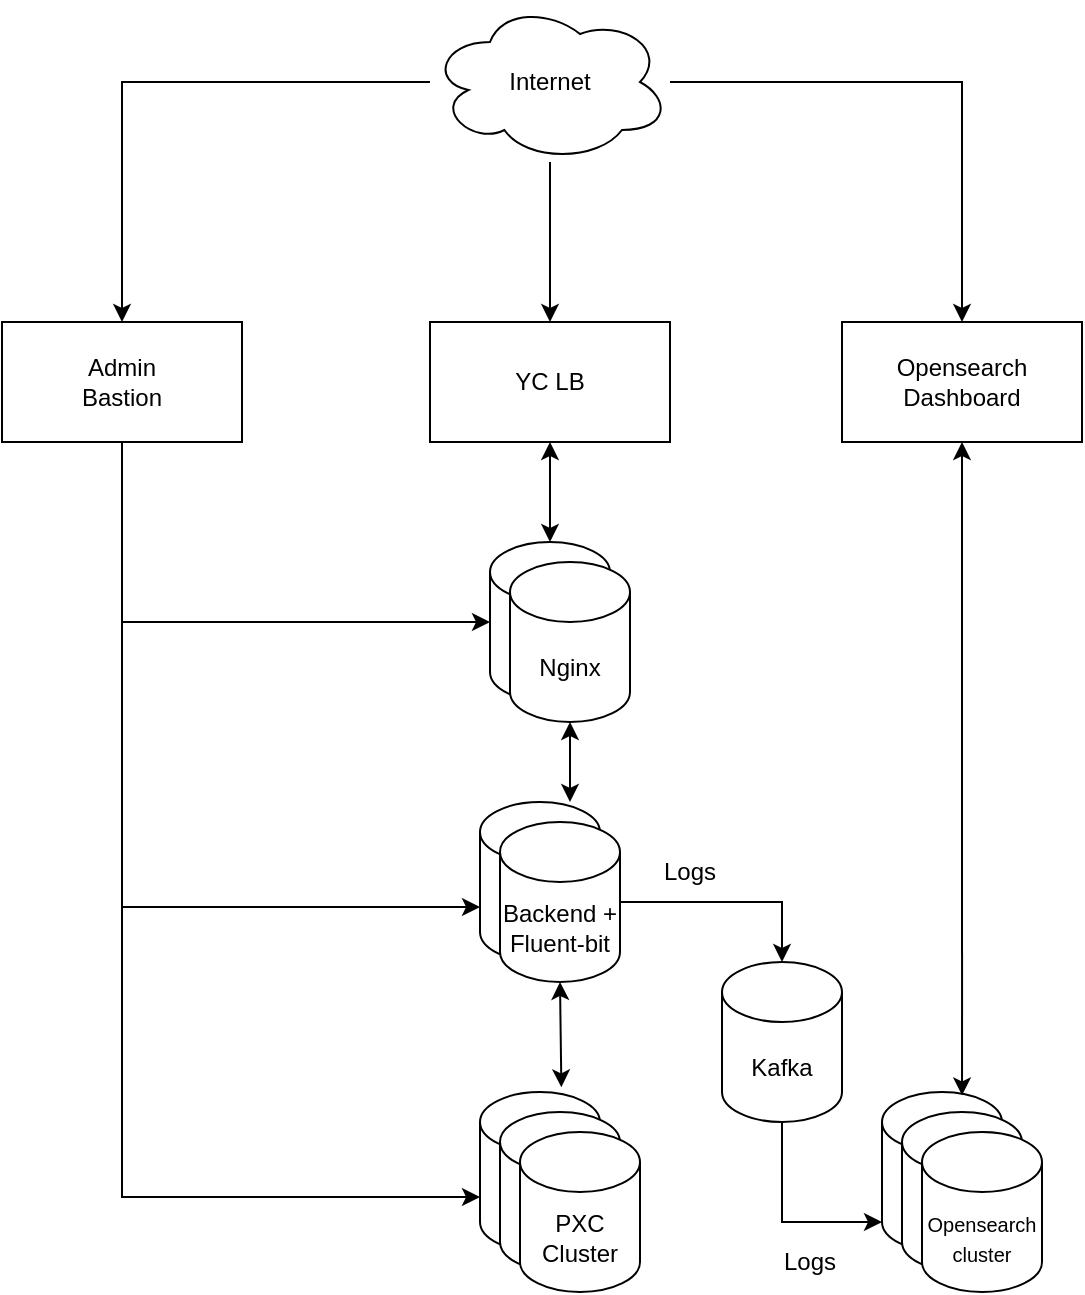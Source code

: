 <mxfile version="22.1.17" type="device">
  <diagram name="Страница — 1" id="SWLcVmn2w8-oUVrIP8EW">
    <mxGraphModel dx="2074" dy="1140" grid="1" gridSize="10" guides="1" tooltips="1" connect="1" arrows="1" fold="1" page="1" pageScale="1" pageWidth="827" pageHeight="1169" math="0" shadow="0">
      <root>
        <mxCell id="0" />
        <mxCell id="1" parent="0" />
        <mxCell id="gHH44tUbJipPFbH2hdy1-1" value="" style="shape=cylinder3;whiteSpace=wrap;html=1;boundedLbl=1;backgroundOutline=1;size=15;" parent="1" vertex="1">
          <mxGeometry x="369" y="665" width="60" height="80" as="geometry" />
        </mxCell>
        <mxCell id="gHH44tUbJipPFbH2hdy1-19" style="edgeStyle=orthogonalEdgeStyle;rounded=0;orthogonalLoop=1;jettySize=auto;html=1;" parent="1" source="gHH44tUbJipPFbH2hdy1-2" target="gHH44tUbJipPFbH2hdy1-15" edge="1">
          <mxGeometry relative="1" as="geometry" />
        </mxCell>
        <mxCell id="gHH44tUbJipPFbH2hdy1-20" style="edgeStyle=orthogonalEdgeStyle;rounded=0;orthogonalLoop=1;jettySize=auto;html=1;entryX=0.5;entryY=0;entryDx=0;entryDy=0;" parent="1" source="gHH44tUbJipPFbH2hdy1-2" target="gHH44tUbJipPFbH2hdy1-18" edge="1">
          <mxGeometry relative="1" as="geometry" />
        </mxCell>
        <mxCell id="gHH44tUbJipPFbH2hdy1-22" style="edgeStyle=orthogonalEdgeStyle;rounded=0;orthogonalLoop=1;jettySize=auto;html=1;entryX=0.5;entryY=0;entryDx=0;entryDy=0;" parent="1" source="gHH44tUbJipPFbH2hdy1-2" target="gHH44tUbJipPFbH2hdy1-21" edge="1">
          <mxGeometry relative="1" as="geometry" />
        </mxCell>
        <mxCell id="gHH44tUbJipPFbH2hdy1-2" value="Internet" style="ellipse;shape=cloud;whiteSpace=wrap;html=1;" parent="1" vertex="1">
          <mxGeometry x="344" y="120" width="120" height="80" as="geometry" />
        </mxCell>
        <mxCell id="gHH44tUbJipPFbH2hdy1-3" value="" style="shape=cylinder3;whiteSpace=wrap;html=1;boundedLbl=1;backgroundOutline=1;size=15;" parent="1" vertex="1">
          <mxGeometry x="379" y="675" width="60" height="80" as="geometry" />
        </mxCell>
        <mxCell id="gHH44tUbJipPFbH2hdy1-4" value="PXC Cluster" style="shape=cylinder3;whiteSpace=wrap;html=1;boundedLbl=1;backgroundOutline=1;size=15;" parent="1" vertex="1">
          <mxGeometry x="389" y="685" width="60" height="80" as="geometry" />
        </mxCell>
        <mxCell id="gHH44tUbJipPFbH2hdy1-6" value="" style="shape=cylinder3;whiteSpace=wrap;html=1;boundedLbl=1;backgroundOutline=1;size=15;" parent="1" vertex="1">
          <mxGeometry x="369" y="520" width="60" height="80" as="geometry" />
        </mxCell>
        <mxCell id="gHH44tUbJipPFbH2hdy1-33" style="edgeStyle=orthogonalEdgeStyle;rounded=0;orthogonalLoop=1;jettySize=auto;html=1;entryX=0.5;entryY=0;entryDx=0;entryDy=0;entryPerimeter=0;" parent="1" source="gHH44tUbJipPFbH2hdy1-7" edge="1" target="w4JY9uhTYFdQ_E_2Ne8X-2">
          <mxGeometry relative="1" as="geometry">
            <mxPoint x="520" y="570" as="targetPoint" />
          </mxGeometry>
        </mxCell>
        <mxCell id="gHH44tUbJipPFbH2hdy1-7" value="Backend +&lt;br&gt;Fluent-bit" style="shape=cylinder3;whiteSpace=wrap;html=1;boundedLbl=1;backgroundOutline=1;size=15;" parent="1" vertex="1">
          <mxGeometry x="379" y="530" width="60" height="80" as="geometry" />
        </mxCell>
        <mxCell id="gHH44tUbJipPFbH2hdy1-8" value="" style="endArrow=classic;startArrow=classic;html=1;rounded=0;entryX=0.5;entryY=1;entryDx=0;entryDy=0;entryPerimeter=0;exitX=0.678;exitY=-0.029;exitDx=0;exitDy=0;exitPerimeter=0;" parent="1" source="gHH44tUbJipPFbH2hdy1-1" target="gHH44tUbJipPFbH2hdy1-7" edge="1">
          <mxGeometry width="50" height="50" relative="1" as="geometry">
            <mxPoint x="-96" y="790" as="sourcePoint" />
            <mxPoint x="-46" y="740" as="targetPoint" />
          </mxGeometry>
        </mxCell>
        <mxCell id="gHH44tUbJipPFbH2hdy1-11" value="" style="shape=cylinder3;whiteSpace=wrap;html=1;boundedLbl=1;backgroundOutline=1;size=15;" parent="1" vertex="1">
          <mxGeometry x="374" y="390" width="60" height="80" as="geometry" />
        </mxCell>
        <mxCell id="gHH44tUbJipPFbH2hdy1-14" value="Nginx" style="shape=cylinder3;whiteSpace=wrap;html=1;boundedLbl=1;backgroundOutline=1;size=15;" parent="1" vertex="1">
          <mxGeometry x="384" y="400" width="60" height="80" as="geometry" />
        </mxCell>
        <mxCell id="gHH44tUbJipPFbH2hdy1-15" value="YC LB" style="rounded=0;whiteSpace=wrap;html=1;" parent="1" vertex="1">
          <mxGeometry x="344" y="280" width="120" height="60" as="geometry" />
        </mxCell>
        <mxCell id="gHH44tUbJipPFbH2hdy1-16" value="" style="endArrow=classic;startArrow=classic;html=1;rounded=0;entryX=0.5;entryY=1;entryDx=0;entryDy=0;entryPerimeter=0;" parent="1" target="gHH44tUbJipPFbH2hdy1-14" edge="1">
          <mxGeometry width="50" height="50" relative="1" as="geometry">
            <mxPoint x="414" y="520" as="sourcePoint" />
            <mxPoint x="419" y="620" as="targetPoint" />
            <Array as="points" />
          </mxGeometry>
        </mxCell>
        <mxCell id="gHH44tUbJipPFbH2hdy1-17" value="" style="endArrow=classic;startArrow=classic;html=1;rounded=0;entryX=0.5;entryY=1;entryDx=0;entryDy=0;exitX=0.5;exitY=0;exitDx=0;exitDy=0;exitPerimeter=0;" parent="1" source="gHH44tUbJipPFbH2hdy1-11" target="gHH44tUbJipPFbH2hdy1-15" edge="1">
          <mxGeometry width="50" height="50" relative="1" as="geometry">
            <mxPoint x="329" y="410" as="sourcePoint" />
            <mxPoint x="379" y="360" as="targetPoint" />
          </mxGeometry>
        </mxCell>
        <mxCell id="gHH44tUbJipPFbH2hdy1-18" value="Admin&lt;br&gt;Bastion" style="rounded=0;whiteSpace=wrap;html=1;" parent="1" vertex="1">
          <mxGeometry x="130" y="280" width="120" height="60" as="geometry" />
        </mxCell>
        <mxCell id="gHH44tUbJipPFbH2hdy1-21" value="Opensearch Dashboard" style="rounded=0;whiteSpace=wrap;html=1;" parent="1" vertex="1">
          <mxGeometry x="550" y="280" width="120" height="60" as="geometry" />
        </mxCell>
        <mxCell id="gHH44tUbJipPFbH2hdy1-23" style="edgeStyle=orthogonalEdgeStyle;rounded=0;orthogonalLoop=1;jettySize=auto;html=1;entryX=0;entryY=0.5;entryDx=0;entryDy=0;entryPerimeter=0;exitX=0.5;exitY=1;exitDx=0;exitDy=0;" parent="1" source="gHH44tUbJipPFbH2hdy1-18" target="gHH44tUbJipPFbH2hdy1-11" edge="1">
          <mxGeometry relative="1" as="geometry" />
        </mxCell>
        <mxCell id="gHH44tUbJipPFbH2hdy1-24" style="edgeStyle=orthogonalEdgeStyle;rounded=0;orthogonalLoop=1;jettySize=auto;html=1;entryX=0;entryY=0;entryDx=0;entryDy=52.5;entryPerimeter=0;exitX=0.5;exitY=1;exitDx=0;exitDy=0;" parent="1" source="gHH44tUbJipPFbH2hdy1-18" target="gHH44tUbJipPFbH2hdy1-6" edge="1">
          <mxGeometry relative="1" as="geometry" />
        </mxCell>
        <mxCell id="gHH44tUbJipPFbH2hdy1-25" style="edgeStyle=orthogonalEdgeStyle;rounded=0;orthogonalLoop=1;jettySize=auto;html=1;entryX=0;entryY=0;entryDx=0;entryDy=52.5;entryPerimeter=0;exitX=0.5;exitY=1;exitDx=0;exitDy=0;" parent="1" source="gHH44tUbJipPFbH2hdy1-18" target="gHH44tUbJipPFbH2hdy1-1" edge="1">
          <mxGeometry relative="1" as="geometry" />
        </mxCell>
        <mxCell id="gHH44tUbJipPFbH2hdy1-26" value="" style="shape=cylinder3;whiteSpace=wrap;html=1;boundedLbl=1;backgroundOutline=1;size=15;" parent="1" vertex="1">
          <mxGeometry x="570" y="665" width="60" height="80" as="geometry" />
        </mxCell>
        <mxCell id="gHH44tUbJipPFbH2hdy1-27" value="" style="shape=cylinder3;whiteSpace=wrap;html=1;boundedLbl=1;backgroundOutline=1;size=15;" parent="1" vertex="1">
          <mxGeometry x="580" y="675" width="60" height="80" as="geometry" />
        </mxCell>
        <mxCell id="gHH44tUbJipPFbH2hdy1-28" value="&lt;font style=&quot;font-size: 10px;&quot;&gt;Opensearch&lt;br&gt;cluster&lt;/font&gt;" style="shape=cylinder3;whiteSpace=wrap;html=1;boundedLbl=1;backgroundOutline=1;size=15;" parent="1" vertex="1">
          <mxGeometry x="590" y="685" width="60" height="80" as="geometry" />
        </mxCell>
        <mxCell id="gHH44tUbJipPFbH2hdy1-29" value="" style="endArrow=classic;startArrow=classic;html=1;rounded=0;entryX=0.5;entryY=1;entryDx=0;entryDy=0;exitX=0.667;exitY=0.021;exitDx=0;exitDy=0;exitPerimeter=0;" parent="1" source="gHH44tUbJipPFbH2hdy1-26" target="gHH44tUbJipPFbH2hdy1-21" edge="1">
          <mxGeometry width="50" height="50" relative="1" as="geometry">
            <mxPoint x="90" y="610" as="sourcePoint" />
            <mxPoint x="140" y="560" as="targetPoint" />
          </mxGeometry>
        </mxCell>
        <mxCell id="gHH44tUbJipPFbH2hdy1-36" value="" style="endArrow=classic;html=1;rounded=0;entryX=0;entryY=1;entryDx=0;entryDy=-15;entryPerimeter=0;exitX=0.5;exitY=1;exitDx=0;exitDy=0;exitPerimeter=0;" parent="1" target="gHH44tUbJipPFbH2hdy1-26" edge="1" source="w4JY9uhTYFdQ_E_2Ne8X-2">
          <mxGeometry width="50" height="50" relative="1" as="geometry">
            <mxPoint x="520" y="570" as="sourcePoint" />
            <mxPoint x="520" y="800" as="targetPoint" />
            <Array as="points">
              <mxPoint x="520" y="730" />
            </Array>
          </mxGeometry>
        </mxCell>
        <mxCell id="gHH44tUbJipPFbH2hdy1-37" value="Logs" style="text;html=1;strokeColor=none;fillColor=none;align=center;verticalAlign=middle;whiteSpace=wrap;rounded=0;" parent="1" vertex="1">
          <mxGeometry x="444" y="540" width="60" height="30" as="geometry" />
        </mxCell>
        <mxCell id="w4JY9uhTYFdQ_E_2Ne8X-1" value="Logs" style="text;html=1;strokeColor=none;fillColor=none;align=center;verticalAlign=middle;whiteSpace=wrap;rounded=0;" vertex="1" parent="1">
          <mxGeometry x="504" y="735" width="60" height="30" as="geometry" />
        </mxCell>
        <mxCell id="w4JY9uhTYFdQ_E_2Ne8X-2" value="Kafka" style="shape=cylinder3;whiteSpace=wrap;html=1;boundedLbl=1;backgroundOutline=1;size=15;" vertex="1" parent="1">
          <mxGeometry x="490" y="600" width="60" height="80" as="geometry" />
        </mxCell>
      </root>
    </mxGraphModel>
  </diagram>
</mxfile>
